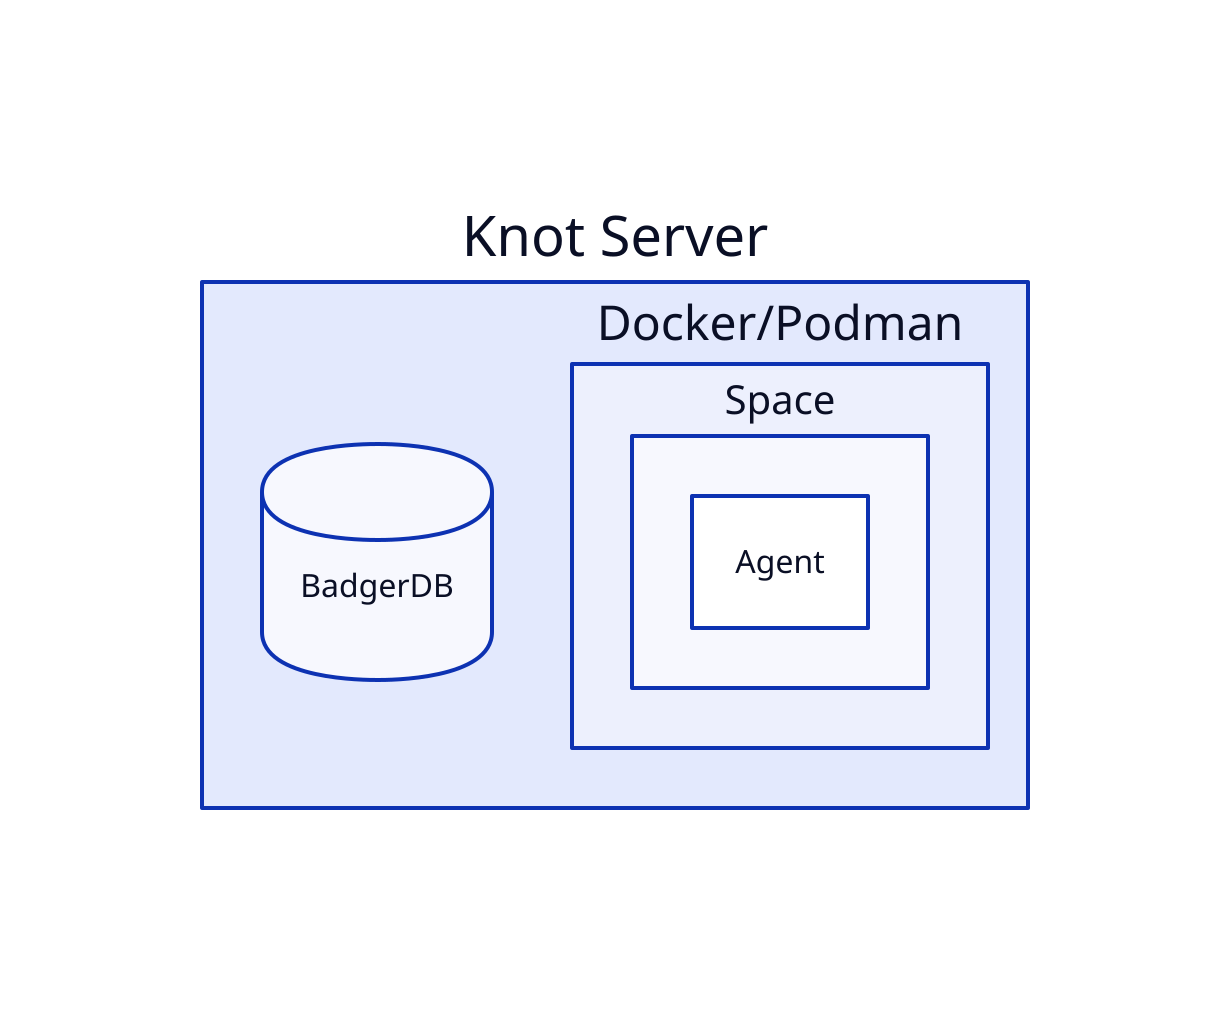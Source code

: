 direction: down

server: Knot Server {
  badgerdb: BadgerDB {
    shape: cylinder
  }
  
  runtime: Docker/Podman {
    space: Space {
      agent: Agent
    }
  }
}
